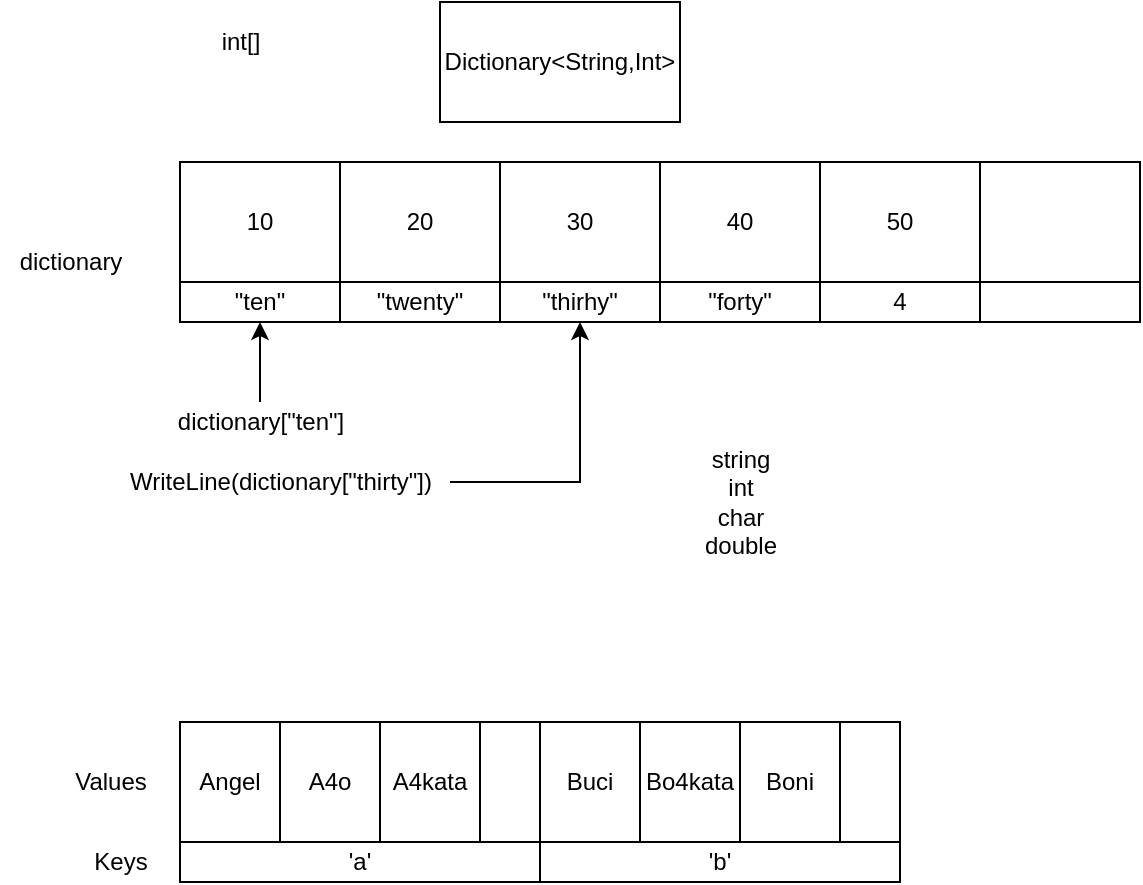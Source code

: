 <mxfile version="14.8.6" type="device"><diagram id="AAKCDQNBhszt2smWTjx5" name="Page-1"><mxGraphModel dx="782" dy="482" grid="1" gridSize="10" guides="1" tooltips="1" connect="1" arrows="1" fold="1" page="1" pageScale="1" pageWidth="850" pageHeight="1100" math="0" shadow="0"><root><mxCell id="0"/><mxCell id="1" parent="0"/><mxCell id="I_aw1cE7B2hgR_Y4XLWc-1" value="10" style="rounded=0;whiteSpace=wrap;html=1;" vertex="1" parent="1"><mxGeometry x="120" y="100" width="80" height="60" as="geometry"/></mxCell><mxCell id="I_aw1cE7B2hgR_Y4XLWc-2" value="20" style="rounded=0;whiteSpace=wrap;html=1;" vertex="1" parent="1"><mxGeometry x="200" y="100" width="80" height="60" as="geometry"/></mxCell><mxCell id="I_aw1cE7B2hgR_Y4XLWc-3" value="30" style="rounded=0;whiteSpace=wrap;html=1;" vertex="1" parent="1"><mxGeometry x="280" y="100" width="80" height="60" as="geometry"/></mxCell><mxCell id="I_aw1cE7B2hgR_Y4XLWc-4" value="40" style="rounded=0;whiteSpace=wrap;html=1;" vertex="1" parent="1"><mxGeometry x="360" y="100" width="80" height="60" as="geometry"/></mxCell><mxCell id="I_aw1cE7B2hgR_Y4XLWc-5" value="50" style="rounded=0;whiteSpace=wrap;html=1;" vertex="1" parent="1"><mxGeometry x="440" y="100" width="80" height="60" as="geometry"/></mxCell><mxCell id="I_aw1cE7B2hgR_Y4XLWc-6" value="" style="rounded=0;whiteSpace=wrap;html=1;" vertex="1" parent="1"><mxGeometry x="520" y="100" width="80" height="60" as="geometry"/></mxCell><mxCell id="I_aw1cE7B2hgR_Y4XLWc-7" value="&quot;ten&quot;" style="rounded=0;whiteSpace=wrap;html=1;" vertex="1" parent="1"><mxGeometry x="120" y="160" width="80" height="20" as="geometry"/></mxCell><mxCell id="I_aw1cE7B2hgR_Y4XLWc-8" value="&quot;twenty&quot;" style="rounded=0;whiteSpace=wrap;html=1;" vertex="1" parent="1"><mxGeometry x="200" y="160" width="80" height="20" as="geometry"/></mxCell><mxCell id="I_aw1cE7B2hgR_Y4XLWc-14" value="&quot;thirhy&quot;" style="rounded=0;whiteSpace=wrap;html=1;" vertex="1" parent="1"><mxGeometry x="280" y="160" width="80" height="20" as="geometry"/></mxCell><mxCell id="I_aw1cE7B2hgR_Y4XLWc-15" value="&quot;forty&quot;" style="rounded=0;whiteSpace=wrap;html=1;" vertex="1" parent="1"><mxGeometry x="360" y="160" width="80" height="20" as="geometry"/></mxCell><mxCell id="I_aw1cE7B2hgR_Y4XLWc-16" value="4" style="rounded=0;whiteSpace=wrap;html=1;" vertex="1" parent="1"><mxGeometry x="440" y="160" width="80" height="20" as="geometry"/></mxCell><mxCell id="I_aw1cE7B2hgR_Y4XLWc-17" value="" style="rounded=0;whiteSpace=wrap;html=1;" vertex="1" parent="1"><mxGeometry x="520" y="160" width="80" height="20" as="geometry"/></mxCell><mxCell id="I_aw1cE7B2hgR_Y4XLWc-18" value="int[]" style="text;html=1;align=center;verticalAlign=middle;resizable=0;points=[];autosize=1;strokeColor=none;" vertex="1" parent="1"><mxGeometry x="135" y="30" width="30" height="20" as="geometry"/></mxCell><mxCell id="I_aw1cE7B2hgR_Y4XLWc-19" value="Dictionary&amp;lt;String,Int&amp;gt;" style="rounded=0;whiteSpace=wrap;html=1;" vertex="1" parent="1"><mxGeometry x="250" y="20" width="120" height="60" as="geometry"/></mxCell><mxCell id="I_aw1cE7B2hgR_Y4XLWc-21" style="edgeStyle=orthogonalEdgeStyle;rounded=0;orthogonalLoop=1;jettySize=auto;html=1;entryX=0.5;entryY=1;entryDx=0;entryDy=0;" edge="1" parent="1" source="I_aw1cE7B2hgR_Y4XLWc-20" target="I_aw1cE7B2hgR_Y4XLWc-14"><mxGeometry relative="1" as="geometry"/></mxCell><mxCell id="I_aw1cE7B2hgR_Y4XLWc-20" value="WriteLine(dictionary[&quot;thirty&quot;])" style="text;html=1;align=center;verticalAlign=middle;resizable=0;points=[];autosize=1;strokeColor=none;" vertex="1" parent="1"><mxGeometry x="85" y="250" width="170" height="20" as="geometry"/></mxCell><mxCell id="I_aw1cE7B2hgR_Y4XLWc-24" style="edgeStyle=orthogonalEdgeStyle;rounded=0;orthogonalLoop=1;jettySize=auto;html=1;" edge="1" parent="1" source="I_aw1cE7B2hgR_Y4XLWc-22" target="I_aw1cE7B2hgR_Y4XLWc-7"><mxGeometry relative="1" as="geometry"/></mxCell><mxCell id="I_aw1cE7B2hgR_Y4XLWc-22" value="dictionary[&quot;ten&quot;]" style="text;html=1;align=center;verticalAlign=middle;resizable=0;points=[];autosize=1;strokeColor=none;" vertex="1" parent="1"><mxGeometry x="110" y="220" width="100" height="20" as="geometry"/></mxCell><mxCell id="I_aw1cE7B2hgR_Y4XLWc-23" value="dictionary" style="text;html=1;align=center;verticalAlign=middle;resizable=0;points=[];autosize=1;strokeColor=none;" vertex="1" parent="1"><mxGeometry x="30" y="140" width="70" height="20" as="geometry"/></mxCell><mxCell id="I_aw1cE7B2hgR_Y4XLWc-26" value="1" style="rounded=0;whiteSpace=wrap;html=1;" vertex="1" parent="1"><mxGeometry x="120" y="380" width="180" height="60" as="geometry"/></mxCell><mxCell id="I_aw1cE7B2hgR_Y4XLWc-27" value="'a'" style="rounded=0;whiteSpace=wrap;html=1;" vertex="1" parent="1"><mxGeometry x="120" y="440" width="180" height="20" as="geometry"/></mxCell><mxCell id="I_aw1cE7B2hgR_Y4XLWc-28" value="Keys" style="text;html=1;align=center;verticalAlign=middle;resizable=0;points=[];autosize=1;strokeColor=none;" vertex="1" parent="1"><mxGeometry x="70" y="440" width="40" height="20" as="geometry"/></mxCell><mxCell id="I_aw1cE7B2hgR_Y4XLWc-29" value="Values" style="text;html=1;align=center;verticalAlign=middle;resizable=0;points=[];autosize=1;strokeColor=none;" vertex="1" parent="1"><mxGeometry x="60" y="400" width="50" height="20" as="geometry"/></mxCell><mxCell id="I_aw1cE7B2hgR_Y4XLWc-32" value="Angel" style="rounded=0;whiteSpace=wrap;html=1;" vertex="1" parent="1"><mxGeometry x="120" y="380" width="50" height="60" as="geometry"/></mxCell><mxCell id="I_aw1cE7B2hgR_Y4XLWc-33" value="A4o" style="rounded=0;whiteSpace=wrap;html=1;" vertex="1" parent="1"><mxGeometry x="170" y="380" width="50" height="60" as="geometry"/></mxCell><mxCell id="I_aw1cE7B2hgR_Y4XLWc-34" value="A4kata" style="rounded=0;whiteSpace=wrap;html=1;" vertex="1" parent="1"><mxGeometry x="220" y="380" width="50" height="60" as="geometry"/></mxCell><mxCell id="I_aw1cE7B2hgR_Y4XLWc-35" value="1" style="rounded=0;whiteSpace=wrap;html=1;" vertex="1" parent="1"><mxGeometry x="300" y="380" width="180" height="60" as="geometry"/></mxCell><mxCell id="I_aw1cE7B2hgR_Y4XLWc-36" value="'b'" style="rounded=0;whiteSpace=wrap;html=1;" vertex="1" parent="1"><mxGeometry x="300" y="440" width="180" height="20" as="geometry"/></mxCell><mxCell id="I_aw1cE7B2hgR_Y4XLWc-37" value="Buci" style="rounded=0;whiteSpace=wrap;html=1;" vertex="1" parent="1"><mxGeometry x="300" y="380" width="50" height="60" as="geometry"/></mxCell><mxCell id="I_aw1cE7B2hgR_Y4XLWc-38" value="Bo4kata" style="rounded=0;whiteSpace=wrap;html=1;" vertex="1" parent="1"><mxGeometry x="350" y="380" width="50" height="60" as="geometry"/></mxCell><mxCell id="I_aw1cE7B2hgR_Y4XLWc-39" value="Boni" style="rounded=0;whiteSpace=wrap;html=1;" vertex="1" parent="1"><mxGeometry x="400" y="380" width="50" height="60" as="geometry"/></mxCell><mxCell id="I_aw1cE7B2hgR_Y4XLWc-40" value="string&lt;br&gt;int&lt;br&gt;char&lt;br&gt;double" style="text;html=1;align=center;verticalAlign=middle;resizable=0;points=[];autosize=1;strokeColor=none;" vertex="1" parent="1"><mxGeometry x="375" y="240" width="50" height="60" as="geometry"/></mxCell></root></mxGraphModel></diagram></mxfile>